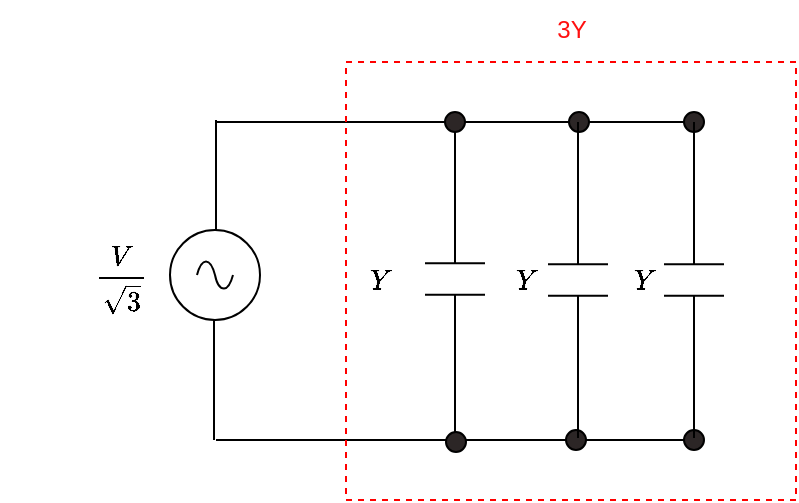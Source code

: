 <mxfile>
    <diagram id="OegJ9Nn6N-6bbSoRedIr" name="ページ1">
        <mxGraphModel dx="1321" dy="511" grid="1" gridSize="10" guides="1" tooltips="1" connect="1" arrows="1" fold="1" page="1" pageScale="1" pageWidth="827" pageHeight="1169" math="1" shadow="0">
            <root>
                <mxCell id="0"/>
                <mxCell id="1" parent="0"/>
                <mxCell id="207" value="`Y`" style="text;html=1;align=center;verticalAlign=middle;resizable=0;points=[];autosize=1;strokeColor=none;fillColor=none;" parent="1" vertex="1">
                    <mxGeometry x="102" y="224.5" width="40" height="30" as="geometry"/>
                </mxCell>
                <mxCell id="216" value="" style="endArrow=none;html=1;strokeWidth=1;" parent="1" edge="1">
                    <mxGeometry width="100" relative="1" as="geometry">
                        <mxPoint x="40" y="160" as="sourcePoint"/>
                        <mxPoint x="40" y="220" as="targetPoint"/>
                    </mxGeometry>
                </mxCell>
                <mxCell id="218" value="" style="endArrow=none;html=1;strokeWidth=1;" parent="1" edge="1">
                    <mxGeometry width="100" relative="1" as="geometry">
                        <mxPoint x="39" y="260" as="sourcePoint"/>
                        <mxPoint x="39" y="320" as="targetPoint"/>
                    </mxGeometry>
                </mxCell>
                <mxCell id="219" value="" style="endArrow=none;html=1;strokeWidth=1;startArrow=none;" parent="1" source="228" edge="1">
                    <mxGeometry width="100" relative="1" as="geometry">
                        <mxPoint x="320" y="320" as="sourcePoint"/>
                        <mxPoint x="40" y="320" as="targetPoint"/>
                    </mxGeometry>
                </mxCell>
                <mxCell id="226" value="" style="endArrow=none;html=1;strokeWidth=1;startArrow=none;" parent="1" source="230" edge="1">
                    <mxGeometry width="100" relative="1" as="geometry">
                        <mxPoint x="320" y="160.5" as="sourcePoint"/>
                        <mxPoint x="40" y="161" as="targetPoint"/>
                    </mxGeometry>
                </mxCell>
                <mxCell id="229" value="" style="endArrow=none;html=1;strokeWidth=1;startArrow=none;" parent="1" source="268" target="228" edge="1">
                    <mxGeometry width="100" relative="1" as="geometry">
                        <mxPoint x="315" y="320" as="sourcePoint"/>
                        <mxPoint x="80" y="320" as="targetPoint"/>
                    </mxGeometry>
                </mxCell>
                <mxCell id="228" value="" style="ellipse;whiteSpace=wrap;html=1;aspect=fixed;fillColor=#2c2626;" parent="1" vertex="1">
                    <mxGeometry x="215" y="315" width="10" height="10" as="geometry"/>
                </mxCell>
                <mxCell id="232" value="" style="ellipse;whiteSpace=wrap;html=1;aspect=fixed;fillColor=#2c2626;" parent="1" vertex="1">
                    <mxGeometry x="274" y="156" width="10" height="10" as="geometry"/>
                </mxCell>
                <mxCell id="234" value="" style="pointerEvents=1;verticalLabelPosition=bottom;shadow=0;dashed=0;align=center;html=1;verticalAlign=top;shape=mxgraph.electrical.capacitors.capacitor_1;rotation=90;" parent="1" vertex="1">
                    <mxGeometry x="80.5" y="224.5" width="158" height="30" as="geometry"/>
                </mxCell>
                <mxCell id="242" value="" style="endArrow=none;html=1;strokeWidth=1;" parent="1" edge="1">
                    <mxGeometry width="100" relative="1" as="geometry">
                        <mxPoint x="320" y="160.5" as="sourcePoint"/>
                        <mxPoint x="320" y="160.5" as="targetPoint"/>
                    </mxGeometry>
                </mxCell>
                <mxCell id="245" value="" style="endArrow=none;html=1;strokeWidth=1;" parent="1" edge="1">
                    <mxGeometry width="100" relative="1" as="geometry">
                        <mxPoint x="320" y="320" as="sourcePoint"/>
                        <mxPoint x="320" y="320" as="targetPoint"/>
                    </mxGeometry>
                </mxCell>
                <mxCell id="255" value="`\frac{V}{\sqrt{3}}`" style="text;html=1;align=center;verticalAlign=middle;resizable=0;points=[];autosize=1;strokeColor=none;fillColor=none;" parent="1" vertex="1">
                    <mxGeometry x="-68" y="224.5" width="120" height="30" as="geometry"/>
                </mxCell>
                <mxCell id="262" value="" style="ellipse;whiteSpace=wrap;html=1;aspect=fixed;fillColor=#2c2626;" vertex="1" parent="1">
                    <mxGeometry x="155" y="316" width="10" height="10" as="geometry"/>
                </mxCell>
                <mxCell id="264" value="" style="ellipse;whiteSpace=wrap;html=1;aspect=fixed;fillColor=#2c2626;" vertex="1" parent="1">
                    <mxGeometry x="154.5" y="156" width="10" height="10" as="geometry"/>
                </mxCell>
                <mxCell id="265" value="" style="pointerEvents=1;verticalLabelPosition=bottom;shadow=0;dashed=0;align=center;html=1;verticalAlign=top;shape=mxgraph.electrical.signal_sources.source;aspect=fixed;points=[[0.5,0,0],[1,0.5,0],[0.5,1,0],[0,0.5,0]];elSignalType=ac;" vertex="1" parent="1">
                    <mxGeometry x="17" y="215" width="45" height="45" as="geometry"/>
                </mxCell>
                <mxCell id="266" value="" style="endArrow=none;html=1;strokeWidth=1;startArrow=none;" edge="1" parent="1" source="232" target="230">
                    <mxGeometry width="100" relative="1" as="geometry">
                        <mxPoint x="274" y="161" as="sourcePoint"/>
                        <mxPoint x="125" y="161" as="targetPoint"/>
                    </mxGeometry>
                </mxCell>
                <mxCell id="230" value="" style="ellipse;whiteSpace=wrap;html=1;aspect=fixed;fillColor=#2c2626;" parent="1" vertex="1">
                    <mxGeometry x="216.5" y="156" width="10" height="10" as="geometry"/>
                </mxCell>
                <mxCell id="268" value="" style="ellipse;whiteSpace=wrap;html=1;aspect=fixed;fillColor=#2c2626;" vertex="1" parent="1">
                    <mxGeometry x="274" y="315" width="10" height="10" as="geometry"/>
                </mxCell>
                <mxCell id="270" value="" style="pointerEvents=1;verticalLabelPosition=bottom;shadow=0;dashed=0;align=center;html=1;verticalAlign=top;shape=mxgraph.electrical.capacitors.capacitor_1;rotation=90;" vertex="1" parent="1">
                    <mxGeometry x="142" y="225" width="158" height="30" as="geometry"/>
                </mxCell>
                <mxCell id="272" value="" style="pointerEvents=1;verticalLabelPosition=bottom;shadow=0;dashed=0;align=center;html=1;verticalAlign=top;shape=mxgraph.electrical.capacitors.capacitor_1;rotation=90;" vertex="1" parent="1">
                    <mxGeometry x="200" y="225" width="158" height="30" as="geometry"/>
                </mxCell>
                <mxCell id="274" value="`Y`" style="text;html=1;align=center;verticalAlign=middle;resizable=0;points=[];autosize=1;strokeColor=none;fillColor=none;" vertex="1" parent="1">
                    <mxGeometry x="175" y="224.5" width="40" height="30" as="geometry"/>
                </mxCell>
                <mxCell id="275" value="`Y`" style="text;html=1;align=center;verticalAlign=middle;resizable=0;points=[];autosize=1;strokeColor=none;fillColor=none;" vertex="1" parent="1">
                    <mxGeometry x="234" y="225" width="40" height="30" as="geometry"/>
                </mxCell>
                <mxCell id="276" value="" style="rounded=0;whiteSpace=wrap;html=1;fillColor=none;dashed=1;strokeColor=#FF0000;" vertex="1" parent="1">
                    <mxGeometry x="105" y="131" width="225" height="219" as="geometry"/>
                </mxCell>
                <mxCell id="277" value="&lt;font color=&quot;#ff1010&quot;&gt;3Y&lt;/font&gt;" style="text;html=1;strokeColor=none;fillColor=none;align=center;verticalAlign=middle;whiteSpace=wrap;rounded=0;dashed=1;" vertex="1" parent="1">
                    <mxGeometry x="187.5" y="100" width="60" height="30" as="geometry"/>
                </mxCell>
            </root>
        </mxGraphModel>
    </diagram>
</mxfile>